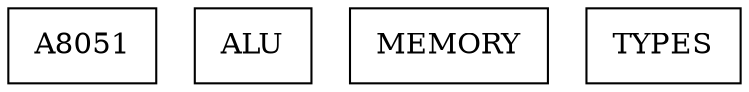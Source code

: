 digraph {
A8051 [ label=" A8051 " shape= box ]
ALU [ label=" ALU " shape= box ]
MEMORY [ label=" MEMORY " shape= box ]
TYPES [ label=" TYPES " shape= box ]

}

